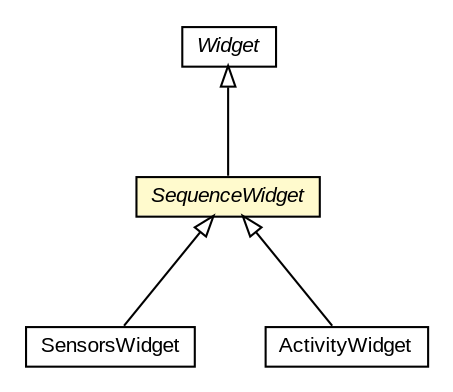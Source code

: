 #!/usr/local/bin/dot
#
# Class diagram 
# Generated by UMLGraph version 5.3 (http://www.umlgraph.org/)
#

digraph G {
	edge [fontname="arial",fontsize=10,labelfontname="arial",labelfontsize=10];
	node [fontname="arial",fontsize=10,shape=plaintext];
	nodesep=0.25;
	ranksep=0.5;
	// context.arch.widget.Widget
	c49448 [label=<<table title="context.arch.widget.Widget" border="0" cellborder="1" cellspacing="0" cellpadding="2" port="p" href="./Widget.html">
		<tr><td><table border="0" cellspacing="0" cellpadding="1">
<tr><td align="center" balign="center"><font face="arial italic"> Widget </font></td></tr>
		</table></td></tr>
		</table>>, fontname="arial", fontcolor="black", fontsize=10.0];
	// context.arch.widget.SequenceWidget
	c49451 [label=<<table title="context.arch.widget.SequenceWidget" border="0" cellborder="1" cellspacing="0" cellpadding="2" port="p" bgcolor="lemonChiffon" href="./SequenceWidget.html">
		<tr><td><table border="0" cellspacing="0" cellpadding="1">
<tr><td align="center" balign="center"><font face="arial italic"> SequenceWidget </font></td></tr>
		</table></td></tr>
		</table>>, fontname="arial", fontcolor="black", fontsize=10.0];
	// context.arch.intelligibility.apps.homeactivity.SensorsWidget
	c49600 [label=<<table title="context.arch.intelligibility.apps.homeactivity.SensorsWidget" border="0" cellborder="1" cellspacing="0" cellpadding="2" port="p" href="../intelligibility/apps/homeactivity/SensorsWidget.html">
		<tr><td><table border="0" cellspacing="0" cellpadding="1">
<tr><td align="center" balign="center"> SensorsWidget </td></tr>
		</table></td></tr>
		</table>>, fontname="arial", fontcolor="black", fontsize=10.0];
	// context.arch.intelligibility.apps.homeactivity.ActivityWidget
	c49613 [label=<<table title="context.arch.intelligibility.apps.homeactivity.ActivityWidget" border="0" cellborder="1" cellspacing="0" cellpadding="2" port="p" href="../intelligibility/apps/homeactivity/ActivityWidget.html">
		<tr><td><table border="0" cellspacing="0" cellpadding="1">
<tr><td align="center" balign="center"> ActivityWidget </td></tr>
		</table></td></tr>
		</table>>, fontname="arial", fontcolor="black", fontsize=10.0];
	//context.arch.widget.SequenceWidget extends context.arch.widget.Widget
	c49448:p -> c49451:p [dir=back,arrowtail=empty];
	//context.arch.intelligibility.apps.homeactivity.SensorsWidget extends context.arch.widget.SequenceWidget
	c49451:p -> c49600:p [dir=back,arrowtail=empty];
	//context.arch.intelligibility.apps.homeactivity.ActivityWidget extends context.arch.widget.SequenceWidget
	c49451:p -> c49613:p [dir=back,arrowtail=empty];
}

